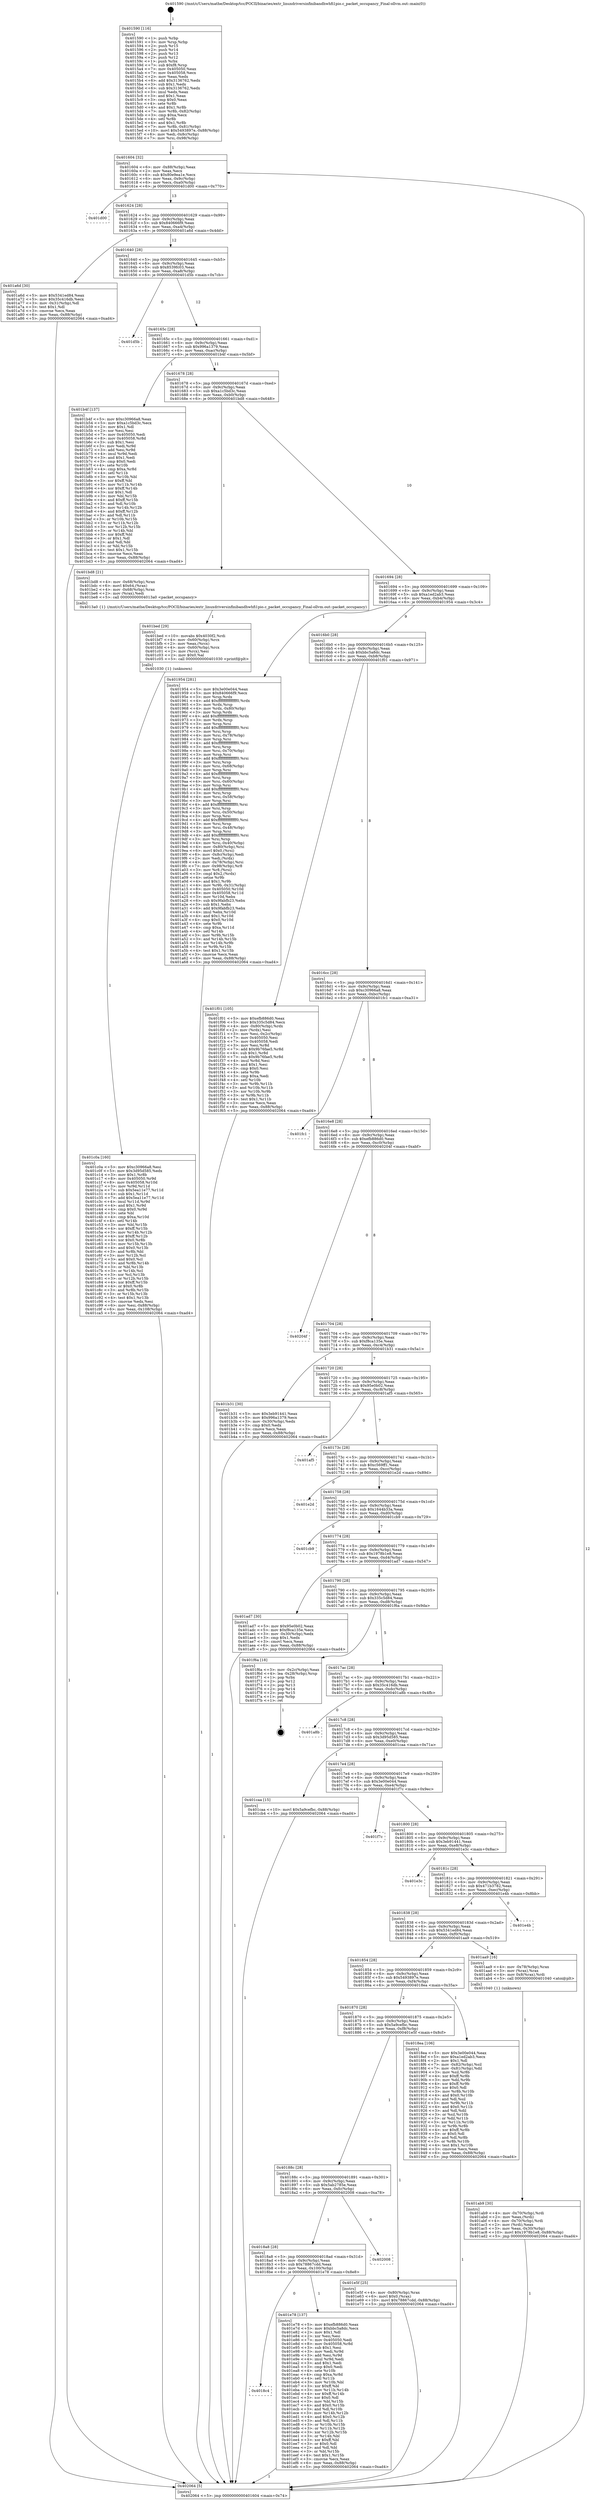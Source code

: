 digraph "0x401590" {
  label = "0x401590 (/mnt/c/Users/mathe/Desktop/tcc/POCII/binaries/extr_linuxdriversinfinibandhwhfi1pio.c_packet_occupancy_Final-ollvm.out::main(0))"
  labelloc = "t"
  node[shape=record]

  Entry [label="",width=0.3,height=0.3,shape=circle,fillcolor=black,style=filled]
  "0x401604" [label="{
     0x401604 [32]\l
     | [instrs]\l
     &nbsp;&nbsp;0x401604 \<+6\>: mov -0x88(%rbp),%eax\l
     &nbsp;&nbsp;0x40160a \<+2\>: mov %eax,%ecx\l
     &nbsp;&nbsp;0x40160c \<+6\>: sub $0x80e9ea1e,%ecx\l
     &nbsp;&nbsp;0x401612 \<+6\>: mov %eax,-0x9c(%rbp)\l
     &nbsp;&nbsp;0x401618 \<+6\>: mov %ecx,-0xa0(%rbp)\l
     &nbsp;&nbsp;0x40161e \<+6\>: je 0000000000401d00 \<main+0x770\>\l
  }"]
  "0x401d00" [label="{
     0x401d00\l
  }", style=dashed]
  "0x401624" [label="{
     0x401624 [28]\l
     | [instrs]\l
     &nbsp;&nbsp;0x401624 \<+5\>: jmp 0000000000401629 \<main+0x99\>\l
     &nbsp;&nbsp;0x401629 \<+6\>: mov -0x9c(%rbp),%eax\l
     &nbsp;&nbsp;0x40162f \<+5\>: sub $0x840666f9,%eax\l
     &nbsp;&nbsp;0x401634 \<+6\>: mov %eax,-0xa4(%rbp)\l
     &nbsp;&nbsp;0x40163a \<+6\>: je 0000000000401a6d \<main+0x4dd\>\l
  }"]
  Exit [label="",width=0.3,height=0.3,shape=circle,fillcolor=black,style=filled,peripheries=2]
  "0x401a6d" [label="{
     0x401a6d [30]\l
     | [instrs]\l
     &nbsp;&nbsp;0x401a6d \<+5\>: mov $0x5341ed84,%eax\l
     &nbsp;&nbsp;0x401a72 \<+5\>: mov $0x35c416db,%ecx\l
     &nbsp;&nbsp;0x401a77 \<+3\>: mov -0x31(%rbp),%dl\l
     &nbsp;&nbsp;0x401a7a \<+3\>: test $0x1,%dl\l
     &nbsp;&nbsp;0x401a7d \<+3\>: cmovne %ecx,%eax\l
     &nbsp;&nbsp;0x401a80 \<+6\>: mov %eax,-0x88(%rbp)\l
     &nbsp;&nbsp;0x401a86 \<+5\>: jmp 0000000000402064 \<main+0xad4\>\l
  }"]
  "0x401640" [label="{
     0x401640 [28]\l
     | [instrs]\l
     &nbsp;&nbsp;0x401640 \<+5\>: jmp 0000000000401645 \<main+0xb5\>\l
     &nbsp;&nbsp;0x401645 \<+6\>: mov -0x9c(%rbp),%eax\l
     &nbsp;&nbsp;0x40164b \<+5\>: sub $0x8539fc03,%eax\l
     &nbsp;&nbsp;0x401650 \<+6\>: mov %eax,-0xa8(%rbp)\l
     &nbsp;&nbsp;0x401656 \<+6\>: je 0000000000401d5b \<main+0x7cb\>\l
  }"]
  "0x4018c4" [label="{
     0x4018c4\l
  }", style=dashed]
  "0x401d5b" [label="{
     0x401d5b\l
  }", style=dashed]
  "0x40165c" [label="{
     0x40165c [28]\l
     | [instrs]\l
     &nbsp;&nbsp;0x40165c \<+5\>: jmp 0000000000401661 \<main+0xd1\>\l
     &nbsp;&nbsp;0x401661 \<+6\>: mov -0x9c(%rbp),%eax\l
     &nbsp;&nbsp;0x401667 \<+5\>: sub $0x996a1379,%eax\l
     &nbsp;&nbsp;0x40166c \<+6\>: mov %eax,-0xac(%rbp)\l
     &nbsp;&nbsp;0x401672 \<+6\>: je 0000000000401b4f \<main+0x5bf\>\l
  }"]
  "0x401e78" [label="{
     0x401e78 [137]\l
     | [instrs]\l
     &nbsp;&nbsp;0x401e78 \<+5\>: mov $0xefb886d0,%eax\l
     &nbsp;&nbsp;0x401e7d \<+5\>: mov $0xbbc5a8dc,%ecx\l
     &nbsp;&nbsp;0x401e82 \<+2\>: mov $0x1,%dl\l
     &nbsp;&nbsp;0x401e84 \<+2\>: xor %esi,%esi\l
     &nbsp;&nbsp;0x401e86 \<+7\>: mov 0x405050,%edi\l
     &nbsp;&nbsp;0x401e8d \<+8\>: mov 0x405058,%r8d\l
     &nbsp;&nbsp;0x401e95 \<+3\>: sub $0x1,%esi\l
     &nbsp;&nbsp;0x401e98 \<+3\>: mov %edi,%r9d\l
     &nbsp;&nbsp;0x401e9b \<+3\>: add %esi,%r9d\l
     &nbsp;&nbsp;0x401e9e \<+4\>: imul %r9d,%edi\l
     &nbsp;&nbsp;0x401ea2 \<+3\>: and $0x1,%edi\l
     &nbsp;&nbsp;0x401ea5 \<+3\>: cmp $0x0,%edi\l
     &nbsp;&nbsp;0x401ea8 \<+4\>: sete %r10b\l
     &nbsp;&nbsp;0x401eac \<+4\>: cmp $0xa,%r8d\l
     &nbsp;&nbsp;0x401eb0 \<+4\>: setl %r11b\l
     &nbsp;&nbsp;0x401eb4 \<+3\>: mov %r10b,%bl\l
     &nbsp;&nbsp;0x401eb7 \<+3\>: xor $0xff,%bl\l
     &nbsp;&nbsp;0x401eba \<+3\>: mov %r11b,%r14b\l
     &nbsp;&nbsp;0x401ebd \<+4\>: xor $0xff,%r14b\l
     &nbsp;&nbsp;0x401ec1 \<+3\>: xor $0x0,%dl\l
     &nbsp;&nbsp;0x401ec4 \<+3\>: mov %bl,%r15b\l
     &nbsp;&nbsp;0x401ec7 \<+4\>: and $0x0,%r15b\l
     &nbsp;&nbsp;0x401ecb \<+3\>: and %dl,%r10b\l
     &nbsp;&nbsp;0x401ece \<+3\>: mov %r14b,%r12b\l
     &nbsp;&nbsp;0x401ed1 \<+4\>: and $0x0,%r12b\l
     &nbsp;&nbsp;0x401ed5 \<+3\>: and %dl,%r11b\l
     &nbsp;&nbsp;0x401ed8 \<+3\>: or %r10b,%r15b\l
     &nbsp;&nbsp;0x401edb \<+3\>: or %r11b,%r12b\l
     &nbsp;&nbsp;0x401ede \<+3\>: xor %r12b,%r15b\l
     &nbsp;&nbsp;0x401ee1 \<+3\>: or %r14b,%bl\l
     &nbsp;&nbsp;0x401ee4 \<+3\>: xor $0xff,%bl\l
     &nbsp;&nbsp;0x401ee7 \<+3\>: or $0x0,%dl\l
     &nbsp;&nbsp;0x401eea \<+2\>: and %dl,%bl\l
     &nbsp;&nbsp;0x401eec \<+3\>: or %bl,%r15b\l
     &nbsp;&nbsp;0x401eef \<+4\>: test $0x1,%r15b\l
     &nbsp;&nbsp;0x401ef3 \<+3\>: cmovne %ecx,%eax\l
     &nbsp;&nbsp;0x401ef6 \<+6\>: mov %eax,-0x88(%rbp)\l
     &nbsp;&nbsp;0x401efc \<+5\>: jmp 0000000000402064 \<main+0xad4\>\l
  }"]
  "0x401b4f" [label="{
     0x401b4f [137]\l
     | [instrs]\l
     &nbsp;&nbsp;0x401b4f \<+5\>: mov $0xc30966a8,%eax\l
     &nbsp;&nbsp;0x401b54 \<+5\>: mov $0xa1c5bd3c,%ecx\l
     &nbsp;&nbsp;0x401b59 \<+2\>: mov $0x1,%dl\l
     &nbsp;&nbsp;0x401b5b \<+2\>: xor %esi,%esi\l
     &nbsp;&nbsp;0x401b5d \<+7\>: mov 0x405050,%edi\l
     &nbsp;&nbsp;0x401b64 \<+8\>: mov 0x405058,%r8d\l
     &nbsp;&nbsp;0x401b6c \<+3\>: sub $0x1,%esi\l
     &nbsp;&nbsp;0x401b6f \<+3\>: mov %edi,%r9d\l
     &nbsp;&nbsp;0x401b72 \<+3\>: add %esi,%r9d\l
     &nbsp;&nbsp;0x401b75 \<+4\>: imul %r9d,%edi\l
     &nbsp;&nbsp;0x401b79 \<+3\>: and $0x1,%edi\l
     &nbsp;&nbsp;0x401b7c \<+3\>: cmp $0x0,%edi\l
     &nbsp;&nbsp;0x401b7f \<+4\>: sete %r10b\l
     &nbsp;&nbsp;0x401b83 \<+4\>: cmp $0xa,%r8d\l
     &nbsp;&nbsp;0x401b87 \<+4\>: setl %r11b\l
     &nbsp;&nbsp;0x401b8b \<+3\>: mov %r10b,%bl\l
     &nbsp;&nbsp;0x401b8e \<+3\>: xor $0xff,%bl\l
     &nbsp;&nbsp;0x401b91 \<+3\>: mov %r11b,%r14b\l
     &nbsp;&nbsp;0x401b94 \<+4\>: xor $0xff,%r14b\l
     &nbsp;&nbsp;0x401b98 \<+3\>: xor $0x1,%dl\l
     &nbsp;&nbsp;0x401b9b \<+3\>: mov %bl,%r15b\l
     &nbsp;&nbsp;0x401b9e \<+4\>: and $0xff,%r15b\l
     &nbsp;&nbsp;0x401ba2 \<+3\>: and %dl,%r10b\l
     &nbsp;&nbsp;0x401ba5 \<+3\>: mov %r14b,%r12b\l
     &nbsp;&nbsp;0x401ba8 \<+4\>: and $0xff,%r12b\l
     &nbsp;&nbsp;0x401bac \<+3\>: and %dl,%r11b\l
     &nbsp;&nbsp;0x401baf \<+3\>: or %r10b,%r15b\l
     &nbsp;&nbsp;0x401bb2 \<+3\>: or %r11b,%r12b\l
     &nbsp;&nbsp;0x401bb5 \<+3\>: xor %r12b,%r15b\l
     &nbsp;&nbsp;0x401bb8 \<+3\>: or %r14b,%bl\l
     &nbsp;&nbsp;0x401bbb \<+3\>: xor $0xff,%bl\l
     &nbsp;&nbsp;0x401bbe \<+3\>: or $0x1,%dl\l
     &nbsp;&nbsp;0x401bc1 \<+2\>: and %dl,%bl\l
     &nbsp;&nbsp;0x401bc3 \<+3\>: or %bl,%r15b\l
     &nbsp;&nbsp;0x401bc6 \<+4\>: test $0x1,%r15b\l
     &nbsp;&nbsp;0x401bca \<+3\>: cmovne %ecx,%eax\l
     &nbsp;&nbsp;0x401bcd \<+6\>: mov %eax,-0x88(%rbp)\l
     &nbsp;&nbsp;0x401bd3 \<+5\>: jmp 0000000000402064 \<main+0xad4\>\l
  }"]
  "0x401678" [label="{
     0x401678 [28]\l
     | [instrs]\l
     &nbsp;&nbsp;0x401678 \<+5\>: jmp 000000000040167d \<main+0xed\>\l
     &nbsp;&nbsp;0x40167d \<+6\>: mov -0x9c(%rbp),%eax\l
     &nbsp;&nbsp;0x401683 \<+5\>: sub $0xa1c5bd3c,%eax\l
     &nbsp;&nbsp;0x401688 \<+6\>: mov %eax,-0xb0(%rbp)\l
     &nbsp;&nbsp;0x40168e \<+6\>: je 0000000000401bd8 \<main+0x648\>\l
  }"]
  "0x4018a8" [label="{
     0x4018a8 [28]\l
     | [instrs]\l
     &nbsp;&nbsp;0x4018a8 \<+5\>: jmp 00000000004018ad \<main+0x31d\>\l
     &nbsp;&nbsp;0x4018ad \<+6\>: mov -0x9c(%rbp),%eax\l
     &nbsp;&nbsp;0x4018b3 \<+5\>: sub $0x78867cdd,%eax\l
     &nbsp;&nbsp;0x4018b8 \<+6\>: mov %eax,-0x100(%rbp)\l
     &nbsp;&nbsp;0x4018be \<+6\>: je 0000000000401e78 \<main+0x8e8\>\l
  }"]
  "0x401bd8" [label="{
     0x401bd8 [21]\l
     | [instrs]\l
     &nbsp;&nbsp;0x401bd8 \<+4\>: mov -0x68(%rbp),%rax\l
     &nbsp;&nbsp;0x401bdc \<+6\>: movl $0x64,(%rax)\l
     &nbsp;&nbsp;0x401be2 \<+4\>: mov -0x68(%rbp),%rax\l
     &nbsp;&nbsp;0x401be6 \<+2\>: mov (%rax),%edi\l
     &nbsp;&nbsp;0x401be8 \<+5\>: call 00000000004013a0 \<packet_occupancy\>\l
     | [calls]\l
     &nbsp;&nbsp;0x4013a0 \{1\} (/mnt/c/Users/mathe/Desktop/tcc/POCII/binaries/extr_linuxdriversinfinibandhwhfi1pio.c_packet_occupancy_Final-ollvm.out::packet_occupancy)\l
  }"]
  "0x401694" [label="{
     0x401694 [28]\l
     | [instrs]\l
     &nbsp;&nbsp;0x401694 \<+5\>: jmp 0000000000401699 \<main+0x109\>\l
     &nbsp;&nbsp;0x401699 \<+6\>: mov -0x9c(%rbp),%eax\l
     &nbsp;&nbsp;0x40169f \<+5\>: sub $0xa1ed2ab3,%eax\l
     &nbsp;&nbsp;0x4016a4 \<+6\>: mov %eax,-0xb4(%rbp)\l
     &nbsp;&nbsp;0x4016aa \<+6\>: je 0000000000401954 \<main+0x3c4\>\l
  }"]
  "0x402008" [label="{
     0x402008\l
  }", style=dashed]
  "0x401954" [label="{
     0x401954 [281]\l
     | [instrs]\l
     &nbsp;&nbsp;0x401954 \<+5\>: mov $0x3e00e044,%eax\l
     &nbsp;&nbsp;0x401959 \<+5\>: mov $0x840666f9,%ecx\l
     &nbsp;&nbsp;0x40195e \<+3\>: mov %rsp,%rdx\l
     &nbsp;&nbsp;0x401961 \<+4\>: add $0xfffffffffffffff0,%rdx\l
     &nbsp;&nbsp;0x401965 \<+3\>: mov %rdx,%rsp\l
     &nbsp;&nbsp;0x401968 \<+4\>: mov %rdx,-0x80(%rbp)\l
     &nbsp;&nbsp;0x40196c \<+3\>: mov %rsp,%rdx\l
     &nbsp;&nbsp;0x40196f \<+4\>: add $0xfffffffffffffff0,%rdx\l
     &nbsp;&nbsp;0x401973 \<+3\>: mov %rdx,%rsp\l
     &nbsp;&nbsp;0x401976 \<+3\>: mov %rsp,%rsi\l
     &nbsp;&nbsp;0x401979 \<+4\>: add $0xfffffffffffffff0,%rsi\l
     &nbsp;&nbsp;0x40197d \<+3\>: mov %rsi,%rsp\l
     &nbsp;&nbsp;0x401980 \<+4\>: mov %rsi,-0x78(%rbp)\l
     &nbsp;&nbsp;0x401984 \<+3\>: mov %rsp,%rsi\l
     &nbsp;&nbsp;0x401987 \<+4\>: add $0xfffffffffffffff0,%rsi\l
     &nbsp;&nbsp;0x40198b \<+3\>: mov %rsi,%rsp\l
     &nbsp;&nbsp;0x40198e \<+4\>: mov %rsi,-0x70(%rbp)\l
     &nbsp;&nbsp;0x401992 \<+3\>: mov %rsp,%rsi\l
     &nbsp;&nbsp;0x401995 \<+4\>: add $0xfffffffffffffff0,%rsi\l
     &nbsp;&nbsp;0x401999 \<+3\>: mov %rsi,%rsp\l
     &nbsp;&nbsp;0x40199c \<+4\>: mov %rsi,-0x68(%rbp)\l
     &nbsp;&nbsp;0x4019a0 \<+3\>: mov %rsp,%rsi\l
     &nbsp;&nbsp;0x4019a3 \<+4\>: add $0xfffffffffffffff0,%rsi\l
     &nbsp;&nbsp;0x4019a7 \<+3\>: mov %rsi,%rsp\l
     &nbsp;&nbsp;0x4019aa \<+4\>: mov %rsi,-0x60(%rbp)\l
     &nbsp;&nbsp;0x4019ae \<+3\>: mov %rsp,%rsi\l
     &nbsp;&nbsp;0x4019b1 \<+4\>: add $0xfffffffffffffff0,%rsi\l
     &nbsp;&nbsp;0x4019b5 \<+3\>: mov %rsi,%rsp\l
     &nbsp;&nbsp;0x4019b8 \<+4\>: mov %rsi,-0x58(%rbp)\l
     &nbsp;&nbsp;0x4019bc \<+3\>: mov %rsp,%rsi\l
     &nbsp;&nbsp;0x4019bf \<+4\>: add $0xfffffffffffffff0,%rsi\l
     &nbsp;&nbsp;0x4019c3 \<+3\>: mov %rsi,%rsp\l
     &nbsp;&nbsp;0x4019c6 \<+4\>: mov %rsi,-0x50(%rbp)\l
     &nbsp;&nbsp;0x4019ca \<+3\>: mov %rsp,%rsi\l
     &nbsp;&nbsp;0x4019cd \<+4\>: add $0xfffffffffffffff0,%rsi\l
     &nbsp;&nbsp;0x4019d1 \<+3\>: mov %rsi,%rsp\l
     &nbsp;&nbsp;0x4019d4 \<+4\>: mov %rsi,-0x48(%rbp)\l
     &nbsp;&nbsp;0x4019d8 \<+3\>: mov %rsp,%rsi\l
     &nbsp;&nbsp;0x4019db \<+4\>: add $0xfffffffffffffff0,%rsi\l
     &nbsp;&nbsp;0x4019df \<+3\>: mov %rsi,%rsp\l
     &nbsp;&nbsp;0x4019e2 \<+4\>: mov %rsi,-0x40(%rbp)\l
     &nbsp;&nbsp;0x4019e6 \<+4\>: mov -0x80(%rbp),%rsi\l
     &nbsp;&nbsp;0x4019ea \<+6\>: movl $0x0,(%rsi)\l
     &nbsp;&nbsp;0x4019f0 \<+6\>: mov -0x8c(%rbp),%edi\l
     &nbsp;&nbsp;0x4019f6 \<+2\>: mov %edi,(%rdx)\l
     &nbsp;&nbsp;0x4019f8 \<+4\>: mov -0x78(%rbp),%rsi\l
     &nbsp;&nbsp;0x4019fc \<+7\>: mov -0x98(%rbp),%r8\l
     &nbsp;&nbsp;0x401a03 \<+3\>: mov %r8,(%rsi)\l
     &nbsp;&nbsp;0x401a06 \<+3\>: cmpl $0x2,(%rdx)\l
     &nbsp;&nbsp;0x401a09 \<+4\>: setne %r9b\l
     &nbsp;&nbsp;0x401a0d \<+4\>: and $0x1,%r9b\l
     &nbsp;&nbsp;0x401a11 \<+4\>: mov %r9b,-0x31(%rbp)\l
     &nbsp;&nbsp;0x401a15 \<+8\>: mov 0x405050,%r10d\l
     &nbsp;&nbsp;0x401a1d \<+8\>: mov 0x405058,%r11d\l
     &nbsp;&nbsp;0x401a25 \<+3\>: mov %r10d,%ebx\l
     &nbsp;&nbsp;0x401a28 \<+6\>: sub $0x9fabfb23,%ebx\l
     &nbsp;&nbsp;0x401a2e \<+3\>: sub $0x1,%ebx\l
     &nbsp;&nbsp;0x401a31 \<+6\>: add $0x9fabfb23,%ebx\l
     &nbsp;&nbsp;0x401a37 \<+4\>: imul %ebx,%r10d\l
     &nbsp;&nbsp;0x401a3b \<+4\>: and $0x1,%r10d\l
     &nbsp;&nbsp;0x401a3f \<+4\>: cmp $0x0,%r10d\l
     &nbsp;&nbsp;0x401a43 \<+4\>: sete %r9b\l
     &nbsp;&nbsp;0x401a47 \<+4\>: cmp $0xa,%r11d\l
     &nbsp;&nbsp;0x401a4b \<+4\>: setl %r14b\l
     &nbsp;&nbsp;0x401a4f \<+3\>: mov %r9b,%r15b\l
     &nbsp;&nbsp;0x401a52 \<+3\>: and %r14b,%r15b\l
     &nbsp;&nbsp;0x401a55 \<+3\>: xor %r14b,%r9b\l
     &nbsp;&nbsp;0x401a58 \<+3\>: or %r9b,%r15b\l
     &nbsp;&nbsp;0x401a5b \<+4\>: test $0x1,%r15b\l
     &nbsp;&nbsp;0x401a5f \<+3\>: cmovne %ecx,%eax\l
     &nbsp;&nbsp;0x401a62 \<+6\>: mov %eax,-0x88(%rbp)\l
     &nbsp;&nbsp;0x401a68 \<+5\>: jmp 0000000000402064 \<main+0xad4\>\l
  }"]
  "0x4016b0" [label="{
     0x4016b0 [28]\l
     | [instrs]\l
     &nbsp;&nbsp;0x4016b0 \<+5\>: jmp 00000000004016b5 \<main+0x125\>\l
     &nbsp;&nbsp;0x4016b5 \<+6\>: mov -0x9c(%rbp),%eax\l
     &nbsp;&nbsp;0x4016bb \<+5\>: sub $0xbbc5a8dc,%eax\l
     &nbsp;&nbsp;0x4016c0 \<+6\>: mov %eax,-0xb8(%rbp)\l
     &nbsp;&nbsp;0x4016c6 \<+6\>: je 0000000000401f01 \<main+0x971\>\l
  }"]
  "0x40188c" [label="{
     0x40188c [28]\l
     | [instrs]\l
     &nbsp;&nbsp;0x40188c \<+5\>: jmp 0000000000401891 \<main+0x301\>\l
     &nbsp;&nbsp;0x401891 \<+6\>: mov -0x9c(%rbp),%eax\l
     &nbsp;&nbsp;0x401897 \<+5\>: sub $0x5ab2785e,%eax\l
     &nbsp;&nbsp;0x40189c \<+6\>: mov %eax,-0xfc(%rbp)\l
     &nbsp;&nbsp;0x4018a2 \<+6\>: je 0000000000402008 \<main+0xa78\>\l
  }"]
  "0x401f01" [label="{
     0x401f01 [105]\l
     | [instrs]\l
     &nbsp;&nbsp;0x401f01 \<+5\>: mov $0xefb886d0,%eax\l
     &nbsp;&nbsp;0x401f06 \<+5\>: mov $0x335c5d84,%ecx\l
     &nbsp;&nbsp;0x401f0b \<+4\>: mov -0x80(%rbp),%rdx\l
     &nbsp;&nbsp;0x401f0f \<+2\>: mov (%rdx),%esi\l
     &nbsp;&nbsp;0x401f11 \<+3\>: mov %esi,-0x2c(%rbp)\l
     &nbsp;&nbsp;0x401f14 \<+7\>: mov 0x405050,%esi\l
     &nbsp;&nbsp;0x401f1b \<+7\>: mov 0x405058,%edi\l
     &nbsp;&nbsp;0x401f22 \<+3\>: mov %esi,%r8d\l
     &nbsp;&nbsp;0x401f25 \<+7\>: add $0x9b76fae5,%r8d\l
     &nbsp;&nbsp;0x401f2c \<+4\>: sub $0x1,%r8d\l
     &nbsp;&nbsp;0x401f30 \<+7\>: sub $0x9b76fae5,%r8d\l
     &nbsp;&nbsp;0x401f37 \<+4\>: imul %r8d,%esi\l
     &nbsp;&nbsp;0x401f3b \<+3\>: and $0x1,%esi\l
     &nbsp;&nbsp;0x401f3e \<+3\>: cmp $0x0,%esi\l
     &nbsp;&nbsp;0x401f41 \<+4\>: sete %r9b\l
     &nbsp;&nbsp;0x401f45 \<+3\>: cmp $0xa,%edi\l
     &nbsp;&nbsp;0x401f48 \<+4\>: setl %r10b\l
     &nbsp;&nbsp;0x401f4c \<+3\>: mov %r9b,%r11b\l
     &nbsp;&nbsp;0x401f4f \<+3\>: and %r10b,%r11b\l
     &nbsp;&nbsp;0x401f52 \<+3\>: xor %r10b,%r9b\l
     &nbsp;&nbsp;0x401f55 \<+3\>: or %r9b,%r11b\l
     &nbsp;&nbsp;0x401f58 \<+4\>: test $0x1,%r11b\l
     &nbsp;&nbsp;0x401f5c \<+3\>: cmovne %ecx,%eax\l
     &nbsp;&nbsp;0x401f5f \<+6\>: mov %eax,-0x88(%rbp)\l
     &nbsp;&nbsp;0x401f65 \<+5\>: jmp 0000000000402064 \<main+0xad4\>\l
  }"]
  "0x4016cc" [label="{
     0x4016cc [28]\l
     | [instrs]\l
     &nbsp;&nbsp;0x4016cc \<+5\>: jmp 00000000004016d1 \<main+0x141\>\l
     &nbsp;&nbsp;0x4016d1 \<+6\>: mov -0x9c(%rbp),%eax\l
     &nbsp;&nbsp;0x4016d7 \<+5\>: sub $0xc30966a8,%eax\l
     &nbsp;&nbsp;0x4016dc \<+6\>: mov %eax,-0xbc(%rbp)\l
     &nbsp;&nbsp;0x4016e2 \<+6\>: je 0000000000401fc1 \<main+0xa31\>\l
  }"]
  "0x401e5f" [label="{
     0x401e5f [25]\l
     | [instrs]\l
     &nbsp;&nbsp;0x401e5f \<+4\>: mov -0x80(%rbp),%rax\l
     &nbsp;&nbsp;0x401e63 \<+6\>: movl $0x0,(%rax)\l
     &nbsp;&nbsp;0x401e69 \<+10\>: movl $0x78867cdd,-0x88(%rbp)\l
     &nbsp;&nbsp;0x401e73 \<+5\>: jmp 0000000000402064 \<main+0xad4\>\l
  }"]
  "0x401fc1" [label="{
     0x401fc1\l
  }", style=dashed]
  "0x4016e8" [label="{
     0x4016e8 [28]\l
     | [instrs]\l
     &nbsp;&nbsp;0x4016e8 \<+5\>: jmp 00000000004016ed \<main+0x15d\>\l
     &nbsp;&nbsp;0x4016ed \<+6\>: mov -0x9c(%rbp),%eax\l
     &nbsp;&nbsp;0x4016f3 \<+5\>: sub $0xefb886d0,%eax\l
     &nbsp;&nbsp;0x4016f8 \<+6\>: mov %eax,-0xc0(%rbp)\l
     &nbsp;&nbsp;0x4016fe \<+6\>: je 000000000040204f \<main+0xabf\>\l
  }"]
  "0x401c0a" [label="{
     0x401c0a [160]\l
     | [instrs]\l
     &nbsp;&nbsp;0x401c0a \<+5\>: mov $0xc30966a8,%esi\l
     &nbsp;&nbsp;0x401c0f \<+5\>: mov $0x3d95d585,%edx\l
     &nbsp;&nbsp;0x401c14 \<+3\>: mov $0x1,%r8b\l
     &nbsp;&nbsp;0x401c17 \<+8\>: mov 0x405050,%r9d\l
     &nbsp;&nbsp;0x401c1f \<+8\>: mov 0x405058,%r10d\l
     &nbsp;&nbsp;0x401c27 \<+3\>: mov %r9d,%r11d\l
     &nbsp;&nbsp;0x401c2a \<+7\>: sub $0x5ea11e77,%r11d\l
     &nbsp;&nbsp;0x401c31 \<+4\>: sub $0x1,%r11d\l
     &nbsp;&nbsp;0x401c35 \<+7\>: add $0x5ea11e77,%r11d\l
     &nbsp;&nbsp;0x401c3c \<+4\>: imul %r11d,%r9d\l
     &nbsp;&nbsp;0x401c40 \<+4\>: and $0x1,%r9d\l
     &nbsp;&nbsp;0x401c44 \<+4\>: cmp $0x0,%r9d\l
     &nbsp;&nbsp;0x401c48 \<+3\>: sete %bl\l
     &nbsp;&nbsp;0x401c4b \<+4\>: cmp $0xa,%r10d\l
     &nbsp;&nbsp;0x401c4f \<+4\>: setl %r14b\l
     &nbsp;&nbsp;0x401c53 \<+3\>: mov %bl,%r15b\l
     &nbsp;&nbsp;0x401c56 \<+4\>: xor $0xff,%r15b\l
     &nbsp;&nbsp;0x401c5a \<+3\>: mov %r14b,%r12b\l
     &nbsp;&nbsp;0x401c5d \<+4\>: xor $0xff,%r12b\l
     &nbsp;&nbsp;0x401c61 \<+4\>: xor $0x0,%r8b\l
     &nbsp;&nbsp;0x401c65 \<+3\>: mov %r15b,%r13b\l
     &nbsp;&nbsp;0x401c68 \<+4\>: and $0x0,%r13b\l
     &nbsp;&nbsp;0x401c6c \<+3\>: and %r8b,%bl\l
     &nbsp;&nbsp;0x401c6f \<+3\>: mov %r12b,%cl\l
     &nbsp;&nbsp;0x401c72 \<+3\>: and $0x0,%cl\l
     &nbsp;&nbsp;0x401c75 \<+3\>: and %r8b,%r14b\l
     &nbsp;&nbsp;0x401c78 \<+3\>: or %bl,%r13b\l
     &nbsp;&nbsp;0x401c7b \<+3\>: or %r14b,%cl\l
     &nbsp;&nbsp;0x401c7e \<+3\>: xor %cl,%r13b\l
     &nbsp;&nbsp;0x401c81 \<+3\>: or %r12b,%r15b\l
     &nbsp;&nbsp;0x401c84 \<+4\>: xor $0xff,%r15b\l
     &nbsp;&nbsp;0x401c88 \<+4\>: or $0x0,%r8b\l
     &nbsp;&nbsp;0x401c8c \<+3\>: and %r8b,%r15b\l
     &nbsp;&nbsp;0x401c8f \<+3\>: or %r15b,%r13b\l
     &nbsp;&nbsp;0x401c92 \<+4\>: test $0x1,%r13b\l
     &nbsp;&nbsp;0x401c96 \<+3\>: cmovne %edx,%esi\l
     &nbsp;&nbsp;0x401c99 \<+6\>: mov %esi,-0x88(%rbp)\l
     &nbsp;&nbsp;0x401c9f \<+6\>: mov %eax,-0x108(%rbp)\l
     &nbsp;&nbsp;0x401ca5 \<+5\>: jmp 0000000000402064 \<main+0xad4\>\l
  }"]
  "0x40204f" [label="{
     0x40204f\l
  }", style=dashed]
  "0x401704" [label="{
     0x401704 [28]\l
     | [instrs]\l
     &nbsp;&nbsp;0x401704 \<+5\>: jmp 0000000000401709 \<main+0x179\>\l
     &nbsp;&nbsp;0x401709 \<+6\>: mov -0x9c(%rbp),%eax\l
     &nbsp;&nbsp;0x40170f \<+5\>: sub $0xf8ca135e,%eax\l
     &nbsp;&nbsp;0x401714 \<+6\>: mov %eax,-0xc4(%rbp)\l
     &nbsp;&nbsp;0x40171a \<+6\>: je 0000000000401b31 \<main+0x5a1\>\l
  }"]
  "0x401bed" [label="{
     0x401bed [29]\l
     | [instrs]\l
     &nbsp;&nbsp;0x401bed \<+10\>: movabs $0x4030f2,%rdi\l
     &nbsp;&nbsp;0x401bf7 \<+4\>: mov -0x60(%rbp),%rcx\l
     &nbsp;&nbsp;0x401bfb \<+2\>: mov %eax,(%rcx)\l
     &nbsp;&nbsp;0x401bfd \<+4\>: mov -0x60(%rbp),%rcx\l
     &nbsp;&nbsp;0x401c01 \<+2\>: mov (%rcx),%esi\l
     &nbsp;&nbsp;0x401c03 \<+2\>: mov $0x0,%al\l
     &nbsp;&nbsp;0x401c05 \<+5\>: call 0000000000401030 \<printf@plt\>\l
     | [calls]\l
     &nbsp;&nbsp;0x401030 \{1\} (unknown)\l
  }"]
  "0x401b31" [label="{
     0x401b31 [30]\l
     | [instrs]\l
     &nbsp;&nbsp;0x401b31 \<+5\>: mov $0x3eb91441,%eax\l
     &nbsp;&nbsp;0x401b36 \<+5\>: mov $0x996a1379,%ecx\l
     &nbsp;&nbsp;0x401b3b \<+3\>: mov -0x30(%rbp),%edx\l
     &nbsp;&nbsp;0x401b3e \<+3\>: cmp $0x0,%edx\l
     &nbsp;&nbsp;0x401b41 \<+3\>: cmove %ecx,%eax\l
     &nbsp;&nbsp;0x401b44 \<+6\>: mov %eax,-0x88(%rbp)\l
     &nbsp;&nbsp;0x401b4a \<+5\>: jmp 0000000000402064 \<main+0xad4\>\l
  }"]
  "0x401720" [label="{
     0x401720 [28]\l
     | [instrs]\l
     &nbsp;&nbsp;0x401720 \<+5\>: jmp 0000000000401725 \<main+0x195\>\l
     &nbsp;&nbsp;0x401725 \<+6\>: mov -0x9c(%rbp),%eax\l
     &nbsp;&nbsp;0x40172b \<+5\>: sub $0x95e0b02,%eax\l
     &nbsp;&nbsp;0x401730 \<+6\>: mov %eax,-0xc8(%rbp)\l
     &nbsp;&nbsp;0x401736 \<+6\>: je 0000000000401af5 \<main+0x565\>\l
  }"]
  "0x401ab9" [label="{
     0x401ab9 [30]\l
     | [instrs]\l
     &nbsp;&nbsp;0x401ab9 \<+4\>: mov -0x70(%rbp),%rdi\l
     &nbsp;&nbsp;0x401abd \<+2\>: mov %eax,(%rdi)\l
     &nbsp;&nbsp;0x401abf \<+4\>: mov -0x70(%rbp),%rdi\l
     &nbsp;&nbsp;0x401ac3 \<+2\>: mov (%rdi),%eax\l
     &nbsp;&nbsp;0x401ac5 \<+3\>: mov %eax,-0x30(%rbp)\l
     &nbsp;&nbsp;0x401ac8 \<+10\>: movl $0x1978b1e8,-0x88(%rbp)\l
     &nbsp;&nbsp;0x401ad2 \<+5\>: jmp 0000000000402064 \<main+0xad4\>\l
  }"]
  "0x401af5" [label="{
     0x401af5\l
  }", style=dashed]
  "0x40173c" [label="{
     0x40173c [28]\l
     | [instrs]\l
     &nbsp;&nbsp;0x40173c \<+5\>: jmp 0000000000401741 \<main+0x1b1\>\l
     &nbsp;&nbsp;0x401741 \<+6\>: mov -0x9c(%rbp),%eax\l
     &nbsp;&nbsp;0x401747 \<+5\>: sub $0xc569ff1,%eax\l
     &nbsp;&nbsp;0x40174c \<+6\>: mov %eax,-0xcc(%rbp)\l
     &nbsp;&nbsp;0x401752 \<+6\>: je 0000000000401e2d \<main+0x89d\>\l
  }"]
  "0x401590" [label="{
     0x401590 [116]\l
     | [instrs]\l
     &nbsp;&nbsp;0x401590 \<+1\>: push %rbp\l
     &nbsp;&nbsp;0x401591 \<+3\>: mov %rsp,%rbp\l
     &nbsp;&nbsp;0x401594 \<+2\>: push %r15\l
     &nbsp;&nbsp;0x401596 \<+2\>: push %r14\l
     &nbsp;&nbsp;0x401598 \<+2\>: push %r13\l
     &nbsp;&nbsp;0x40159a \<+2\>: push %r12\l
     &nbsp;&nbsp;0x40159c \<+1\>: push %rbx\l
     &nbsp;&nbsp;0x40159d \<+7\>: sub $0xf8,%rsp\l
     &nbsp;&nbsp;0x4015a4 \<+7\>: mov 0x405050,%eax\l
     &nbsp;&nbsp;0x4015ab \<+7\>: mov 0x405058,%ecx\l
     &nbsp;&nbsp;0x4015b2 \<+2\>: mov %eax,%edx\l
     &nbsp;&nbsp;0x4015b4 \<+6\>: add $0x3136762,%edx\l
     &nbsp;&nbsp;0x4015ba \<+3\>: sub $0x1,%edx\l
     &nbsp;&nbsp;0x4015bd \<+6\>: sub $0x3136762,%edx\l
     &nbsp;&nbsp;0x4015c3 \<+3\>: imul %edx,%eax\l
     &nbsp;&nbsp;0x4015c6 \<+3\>: and $0x1,%eax\l
     &nbsp;&nbsp;0x4015c9 \<+3\>: cmp $0x0,%eax\l
     &nbsp;&nbsp;0x4015cc \<+4\>: sete %r8b\l
     &nbsp;&nbsp;0x4015d0 \<+4\>: and $0x1,%r8b\l
     &nbsp;&nbsp;0x4015d4 \<+7\>: mov %r8b,-0x82(%rbp)\l
     &nbsp;&nbsp;0x4015db \<+3\>: cmp $0xa,%ecx\l
     &nbsp;&nbsp;0x4015de \<+4\>: setl %r8b\l
     &nbsp;&nbsp;0x4015e2 \<+4\>: and $0x1,%r8b\l
     &nbsp;&nbsp;0x4015e6 \<+7\>: mov %r8b,-0x81(%rbp)\l
     &nbsp;&nbsp;0x4015ed \<+10\>: movl $0x5493897e,-0x88(%rbp)\l
     &nbsp;&nbsp;0x4015f7 \<+6\>: mov %edi,-0x8c(%rbp)\l
     &nbsp;&nbsp;0x4015fd \<+7\>: mov %rsi,-0x98(%rbp)\l
  }"]
  "0x401e2d" [label="{
     0x401e2d\l
  }", style=dashed]
  "0x401758" [label="{
     0x401758 [28]\l
     | [instrs]\l
     &nbsp;&nbsp;0x401758 \<+5\>: jmp 000000000040175d \<main+0x1cd\>\l
     &nbsp;&nbsp;0x40175d \<+6\>: mov -0x9c(%rbp),%eax\l
     &nbsp;&nbsp;0x401763 \<+5\>: sub $0x1644b33a,%eax\l
     &nbsp;&nbsp;0x401768 \<+6\>: mov %eax,-0xd0(%rbp)\l
     &nbsp;&nbsp;0x40176e \<+6\>: je 0000000000401cb9 \<main+0x729\>\l
  }"]
  "0x402064" [label="{
     0x402064 [5]\l
     | [instrs]\l
     &nbsp;&nbsp;0x402064 \<+5\>: jmp 0000000000401604 \<main+0x74\>\l
  }"]
  "0x401cb9" [label="{
     0x401cb9\l
  }", style=dashed]
  "0x401774" [label="{
     0x401774 [28]\l
     | [instrs]\l
     &nbsp;&nbsp;0x401774 \<+5\>: jmp 0000000000401779 \<main+0x1e9\>\l
     &nbsp;&nbsp;0x401779 \<+6\>: mov -0x9c(%rbp),%eax\l
     &nbsp;&nbsp;0x40177f \<+5\>: sub $0x1978b1e8,%eax\l
     &nbsp;&nbsp;0x401784 \<+6\>: mov %eax,-0xd4(%rbp)\l
     &nbsp;&nbsp;0x40178a \<+6\>: je 0000000000401ad7 \<main+0x547\>\l
  }"]
  "0x401870" [label="{
     0x401870 [28]\l
     | [instrs]\l
     &nbsp;&nbsp;0x401870 \<+5\>: jmp 0000000000401875 \<main+0x2e5\>\l
     &nbsp;&nbsp;0x401875 \<+6\>: mov -0x9c(%rbp),%eax\l
     &nbsp;&nbsp;0x40187b \<+5\>: sub $0x5a9cefbc,%eax\l
     &nbsp;&nbsp;0x401880 \<+6\>: mov %eax,-0xf8(%rbp)\l
     &nbsp;&nbsp;0x401886 \<+6\>: je 0000000000401e5f \<main+0x8cf\>\l
  }"]
  "0x401ad7" [label="{
     0x401ad7 [30]\l
     | [instrs]\l
     &nbsp;&nbsp;0x401ad7 \<+5\>: mov $0x95e0b02,%eax\l
     &nbsp;&nbsp;0x401adc \<+5\>: mov $0xf8ca135e,%ecx\l
     &nbsp;&nbsp;0x401ae1 \<+3\>: mov -0x30(%rbp),%edx\l
     &nbsp;&nbsp;0x401ae4 \<+3\>: cmp $0x1,%edx\l
     &nbsp;&nbsp;0x401ae7 \<+3\>: cmovl %ecx,%eax\l
     &nbsp;&nbsp;0x401aea \<+6\>: mov %eax,-0x88(%rbp)\l
     &nbsp;&nbsp;0x401af0 \<+5\>: jmp 0000000000402064 \<main+0xad4\>\l
  }"]
  "0x401790" [label="{
     0x401790 [28]\l
     | [instrs]\l
     &nbsp;&nbsp;0x401790 \<+5\>: jmp 0000000000401795 \<main+0x205\>\l
     &nbsp;&nbsp;0x401795 \<+6\>: mov -0x9c(%rbp),%eax\l
     &nbsp;&nbsp;0x40179b \<+5\>: sub $0x335c5d84,%eax\l
     &nbsp;&nbsp;0x4017a0 \<+6\>: mov %eax,-0xd8(%rbp)\l
     &nbsp;&nbsp;0x4017a6 \<+6\>: je 0000000000401f6a \<main+0x9da\>\l
  }"]
  "0x4018ea" [label="{
     0x4018ea [106]\l
     | [instrs]\l
     &nbsp;&nbsp;0x4018ea \<+5\>: mov $0x3e00e044,%eax\l
     &nbsp;&nbsp;0x4018ef \<+5\>: mov $0xa1ed2ab3,%ecx\l
     &nbsp;&nbsp;0x4018f4 \<+2\>: mov $0x1,%dl\l
     &nbsp;&nbsp;0x4018f6 \<+7\>: mov -0x82(%rbp),%sil\l
     &nbsp;&nbsp;0x4018fd \<+7\>: mov -0x81(%rbp),%dil\l
     &nbsp;&nbsp;0x401904 \<+3\>: mov %sil,%r8b\l
     &nbsp;&nbsp;0x401907 \<+4\>: xor $0xff,%r8b\l
     &nbsp;&nbsp;0x40190b \<+3\>: mov %dil,%r9b\l
     &nbsp;&nbsp;0x40190e \<+4\>: xor $0xff,%r9b\l
     &nbsp;&nbsp;0x401912 \<+3\>: xor $0x0,%dl\l
     &nbsp;&nbsp;0x401915 \<+3\>: mov %r8b,%r10b\l
     &nbsp;&nbsp;0x401918 \<+4\>: and $0x0,%r10b\l
     &nbsp;&nbsp;0x40191c \<+3\>: and %dl,%sil\l
     &nbsp;&nbsp;0x40191f \<+3\>: mov %r9b,%r11b\l
     &nbsp;&nbsp;0x401922 \<+4\>: and $0x0,%r11b\l
     &nbsp;&nbsp;0x401926 \<+3\>: and %dl,%dil\l
     &nbsp;&nbsp;0x401929 \<+3\>: or %sil,%r10b\l
     &nbsp;&nbsp;0x40192c \<+3\>: or %dil,%r11b\l
     &nbsp;&nbsp;0x40192f \<+3\>: xor %r11b,%r10b\l
     &nbsp;&nbsp;0x401932 \<+3\>: or %r9b,%r8b\l
     &nbsp;&nbsp;0x401935 \<+4\>: xor $0xff,%r8b\l
     &nbsp;&nbsp;0x401939 \<+3\>: or $0x0,%dl\l
     &nbsp;&nbsp;0x40193c \<+3\>: and %dl,%r8b\l
     &nbsp;&nbsp;0x40193f \<+3\>: or %r8b,%r10b\l
     &nbsp;&nbsp;0x401942 \<+4\>: test $0x1,%r10b\l
     &nbsp;&nbsp;0x401946 \<+3\>: cmovne %ecx,%eax\l
     &nbsp;&nbsp;0x401949 \<+6\>: mov %eax,-0x88(%rbp)\l
     &nbsp;&nbsp;0x40194f \<+5\>: jmp 0000000000402064 \<main+0xad4\>\l
  }"]
  "0x401f6a" [label="{
     0x401f6a [18]\l
     | [instrs]\l
     &nbsp;&nbsp;0x401f6a \<+3\>: mov -0x2c(%rbp),%eax\l
     &nbsp;&nbsp;0x401f6d \<+4\>: lea -0x28(%rbp),%rsp\l
     &nbsp;&nbsp;0x401f71 \<+1\>: pop %rbx\l
     &nbsp;&nbsp;0x401f72 \<+2\>: pop %r12\l
     &nbsp;&nbsp;0x401f74 \<+2\>: pop %r13\l
     &nbsp;&nbsp;0x401f76 \<+2\>: pop %r14\l
     &nbsp;&nbsp;0x401f78 \<+2\>: pop %r15\l
     &nbsp;&nbsp;0x401f7a \<+1\>: pop %rbp\l
     &nbsp;&nbsp;0x401f7b \<+1\>: ret\l
  }"]
  "0x4017ac" [label="{
     0x4017ac [28]\l
     | [instrs]\l
     &nbsp;&nbsp;0x4017ac \<+5\>: jmp 00000000004017b1 \<main+0x221\>\l
     &nbsp;&nbsp;0x4017b1 \<+6\>: mov -0x9c(%rbp),%eax\l
     &nbsp;&nbsp;0x4017b7 \<+5\>: sub $0x35c416db,%eax\l
     &nbsp;&nbsp;0x4017bc \<+6\>: mov %eax,-0xdc(%rbp)\l
     &nbsp;&nbsp;0x4017c2 \<+6\>: je 0000000000401a8b \<main+0x4fb\>\l
  }"]
  "0x401854" [label="{
     0x401854 [28]\l
     | [instrs]\l
     &nbsp;&nbsp;0x401854 \<+5\>: jmp 0000000000401859 \<main+0x2c9\>\l
     &nbsp;&nbsp;0x401859 \<+6\>: mov -0x9c(%rbp),%eax\l
     &nbsp;&nbsp;0x40185f \<+5\>: sub $0x5493897e,%eax\l
     &nbsp;&nbsp;0x401864 \<+6\>: mov %eax,-0xf4(%rbp)\l
     &nbsp;&nbsp;0x40186a \<+6\>: je 00000000004018ea \<main+0x35a\>\l
  }"]
  "0x401a8b" [label="{
     0x401a8b\l
  }", style=dashed]
  "0x4017c8" [label="{
     0x4017c8 [28]\l
     | [instrs]\l
     &nbsp;&nbsp;0x4017c8 \<+5\>: jmp 00000000004017cd \<main+0x23d\>\l
     &nbsp;&nbsp;0x4017cd \<+6\>: mov -0x9c(%rbp),%eax\l
     &nbsp;&nbsp;0x4017d3 \<+5\>: sub $0x3d95d585,%eax\l
     &nbsp;&nbsp;0x4017d8 \<+6\>: mov %eax,-0xe0(%rbp)\l
     &nbsp;&nbsp;0x4017de \<+6\>: je 0000000000401caa \<main+0x71a\>\l
  }"]
  "0x401aa9" [label="{
     0x401aa9 [16]\l
     | [instrs]\l
     &nbsp;&nbsp;0x401aa9 \<+4\>: mov -0x78(%rbp),%rax\l
     &nbsp;&nbsp;0x401aad \<+3\>: mov (%rax),%rax\l
     &nbsp;&nbsp;0x401ab0 \<+4\>: mov 0x8(%rax),%rdi\l
     &nbsp;&nbsp;0x401ab4 \<+5\>: call 0000000000401040 \<atoi@plt\>\l
     | [calls]\l
     &nbsp;&nbsp;0x401040 \{1\} (unknown)\l
  }"]
  "0x401caa" [label="{
     0x401caa [15]\l
     | [instrs]\l
     &nbsp;&nbsp;0x401caa \<+10\>: movl $0x5a9cefbc,-0x88(%rbp)\l
     &nbsp;&nbsp;0x401cb4 \<+5\>: jmp 0000000000402064 \<main+0xad4\>\l
  }"]
  "0x4017e4" [label="{
     0x4017e4 [28]\l
     | [instrs]\l
     &nbsp;&nbsp;0x4017e4 \<+5\>: jmp 00000000004017e9 \<main+0x259\>\l
     &nbsp;&nbsp;0x4017e9 \<+6\>: mov -0x9c(%rbp),%eax\l
     &nbsp;&nbsp;0x4017ef \<+5\>: sub $0x3e00e044,%eax\l
     &nbsp;&nbsp;0x4017f4 \<+6\>: mov %eax,-0xe4(%rbp)\l
     &nbsp;&nbsp;0x4017fa \<+6\>: je 0000000000401f7c \<main+0x9ec\>\l
  }"]
  "0x401838" [label="{
     0x401838 [28]\l
     | [instrs]\l
     &nbsp;&nbsp;0x401838 \<+5\>: jmp 000000000040183d \<main+0x2ad\>\l
     &nbsp;&nbsp;0x40183d \<+6\>: mov -0x9c(%rbp),%eax\l
     &nbsp;&nbsp;0x401843 \<+5\>: sub $0x5341ed84,%eax\l
     &nbsp;&nbsp;0x401848 \<+6\>: mov %eax,-0xf0(%rbp)\l
     &nbsp;&nbsp;0x40184e \<+6\>: je 0000000000401aa9 \<main+0x519\>\l
  }"]
  "0x401f7c" [label="{
     0x401f7c\l
  }", style=dashed]
  "0x401800" [label="{
     0x401800 [28]\l
     | [instrs]\l
     &nbsp;&nbsp;0x401800 \<+5\>: jmp 0000000000401805 \<main+0x275\>\l
     &nbsp;&nbsp;0x401805 \<+6\>: mov -0x9c(%rbp),%eax\l
     &nbsp;&nbsp;0x40180b \<+5\>: sub $0x3eb91441,%eax\l
     &nbsp;&nbsp;0x401810 \<+6\>: mov %eax,-0xe8(%rbp)\l
     &nbsp;&nbsp;0x401816 \<+6\>: je 0000000000401e3c \<main+0x8ac\>\l
  }"]
  "0x401e4b" [label="{
     0x401e4b\l
  }", style=dashed]
  "0x401e3c" [label="{
     0x401e3c\l
  }", style=dashed]
  "0x40181c" [label="{
     0x40181c [28]\l
     | [instrs]\l
     &nbsp;&nbsp;0x40181c \<+5\>: jmp 0000000000401821 \<main+0x291\>\l
     &nbsp;&nbsp;0x401821 \<+6\>: mov -0x9c(%rbp),%eax\l
     &nbsp;&nbsp;0x401827 \<+5\>: sub $0x471b3782,%eax\l
     &nbsp;&nbsp;0x40182c \<+6\>: mov %eax,-0xec(%rbp)\l
     &nbsp;&nbsp;0x401832 \<+6\>: je 0000000000401e4b \<main+0x8bb\>\l
  }"]
  Entry -> "0x401590" [label=" 1"]
  "0x401604" -> "0x401d00" [label=" 0"]
  "0x401604" -> "0x401624" [label=" 13"]
  "0x401f6a" -> Exit [label=" 1"]
  "0x401624" -> "0x401a6d" [label=" 1"]
  "0x401624" -> "0x401640" [label=" 12"]
  "0x401f01" -> "0x402064" [label=" 1"]
  "0x401640" -> "0x401d5b" [label=" 0"]
  "0x401640" -> "0x40165c" [label=" 12"]
  "0x401e78" -> "0x402064" [label=" 1"]
  "0x40165c" -> "0x401b4f" [label=" 1"]
  "0x40165c" -> "0x401678" [label=" 11"]
  "0x4018a8" -> "0x4018c4" [label=" 0"]
  "0x401678" -> "0x401bd8" [label=" 1"]
  "0x401678" -> "0x401694" [label=" 10"]
  "0x4018a8" -> "0x401e78" [label=" 1"]
  "0x401694" -> "0x401954" [label=" 1"]
  "0x401694" -> "0x4016b0" [label=" 9"]
  "0x40188c" -> "0x4018a8" [label=" 1"]
  "0x4016b0" -> "0x401f01" [label=" 1"]
  "0x4016b0" -> "0x4016cc" [label=" 8"]
  "0x40188c" -> "0x402008" [label=" 0"]
  "0x4016cc" -> "0x401fc1" [label=" 0"]
  "0x4016cc" -> "0x4016e8" [label=" 8"]
  "0x401e5f" -> "0x402064" [label=" 1"]
  "0x4016e8" -> "0x40204f" [label=" 0"]
  "0x4016e8" -> "0x401704" [label=" 8"]
  "0x401870" -> "0x401e5f" [label=" 1"]
  "0x401704" -> "0x401b31" [label=" 1"]
  "0x401704" -> "0x401720" [label=" 7"]
  "0x401870" -> "0x40188c" [label=" 1"]
  "0x401720" -> "0x401af5" [label=" 0"]
  "0x401720" -> "0x40173c" [label=" 7"]
  "0x401caa" -> "0x402064" [label=" 1"]
  "0x40173c" -> "0x401e2d" [label=" 0"]
  "0x40173c" -> "0x401758" [label=" 7"]
  "0x401bed" -> "0x401c0a" [label=" 1"]
  "0x401758" -> "0x401cb9" [label=" 0"]
  "0x401758" -> "0x401774" [label=" 7"]
  "0x401bd8" -> "0x401bed" [label=" 1"]
  "0x401774" -> "0x401ad7" [label=" 1"]
  "0x401774" -> "0x401790" [label=" 6"]
  "0x401b4f" -> "0x402064" [label=" 1"]
  "0x401790" -> "0x401f6a" [label=" 1"]
  "0x401790" -> "0x4017ac" [label=" 5"]
  "0x401b31" -> "0x402064" [label=" 1"]
  "0x4017ac" -> "0x401a8b" [label=" 0"]
  "0x4017ac" -> "0x4017c8" [label=" 5"]
  "0x401ab9" -> "0x402064" [label=" 1"]
  "0x4017c8" -> "0x401caa" [label=" 1"]
  "0x4017c8" -> "0x4017e4" [label=" 4"]
  "0x401aa9" -> "0x401ab9" [label=" 1"]
  "0x4017e4" -> "0x401f7c" [label=" 0"]
  "0x4017e4" -> "0x401800" [label=" 4"]
  "0x401954" -> "0x402064" [label=" 1"]
  "0x401800" -> "0x401e3c" [label=" 0"]
  "0x401800" -> "0x40181c" [label=" 4"]
  "0x401c0a" -> "0x402064" [label=" 1"]
  "0x40181c" -> "0x401e4b" [label=" 0"]
  "0x40181c" -> "0x401838" [label=" 4"]
  "0x401a6d" -> "0x402064" [label=" 1"]
  "0x401838" -> "0x401aa9" [label=" 1"]
  "0x401838" -> "0x401854" [label=" 3"]
  "0x401ad7" -> "0x402064" [label=" 1"]
  "0x401854" -> "0x4018ea" [label=" 1"]
  "0x401854" -> "0x401870" [label=" 2"]
  "0x4018ea" -> "0x402064" [label=" 1"]
  "0x401590" -> "0x401604" [label=" 1"]
  "0x402064" -> "0x401604" [label=" 12"]
}
